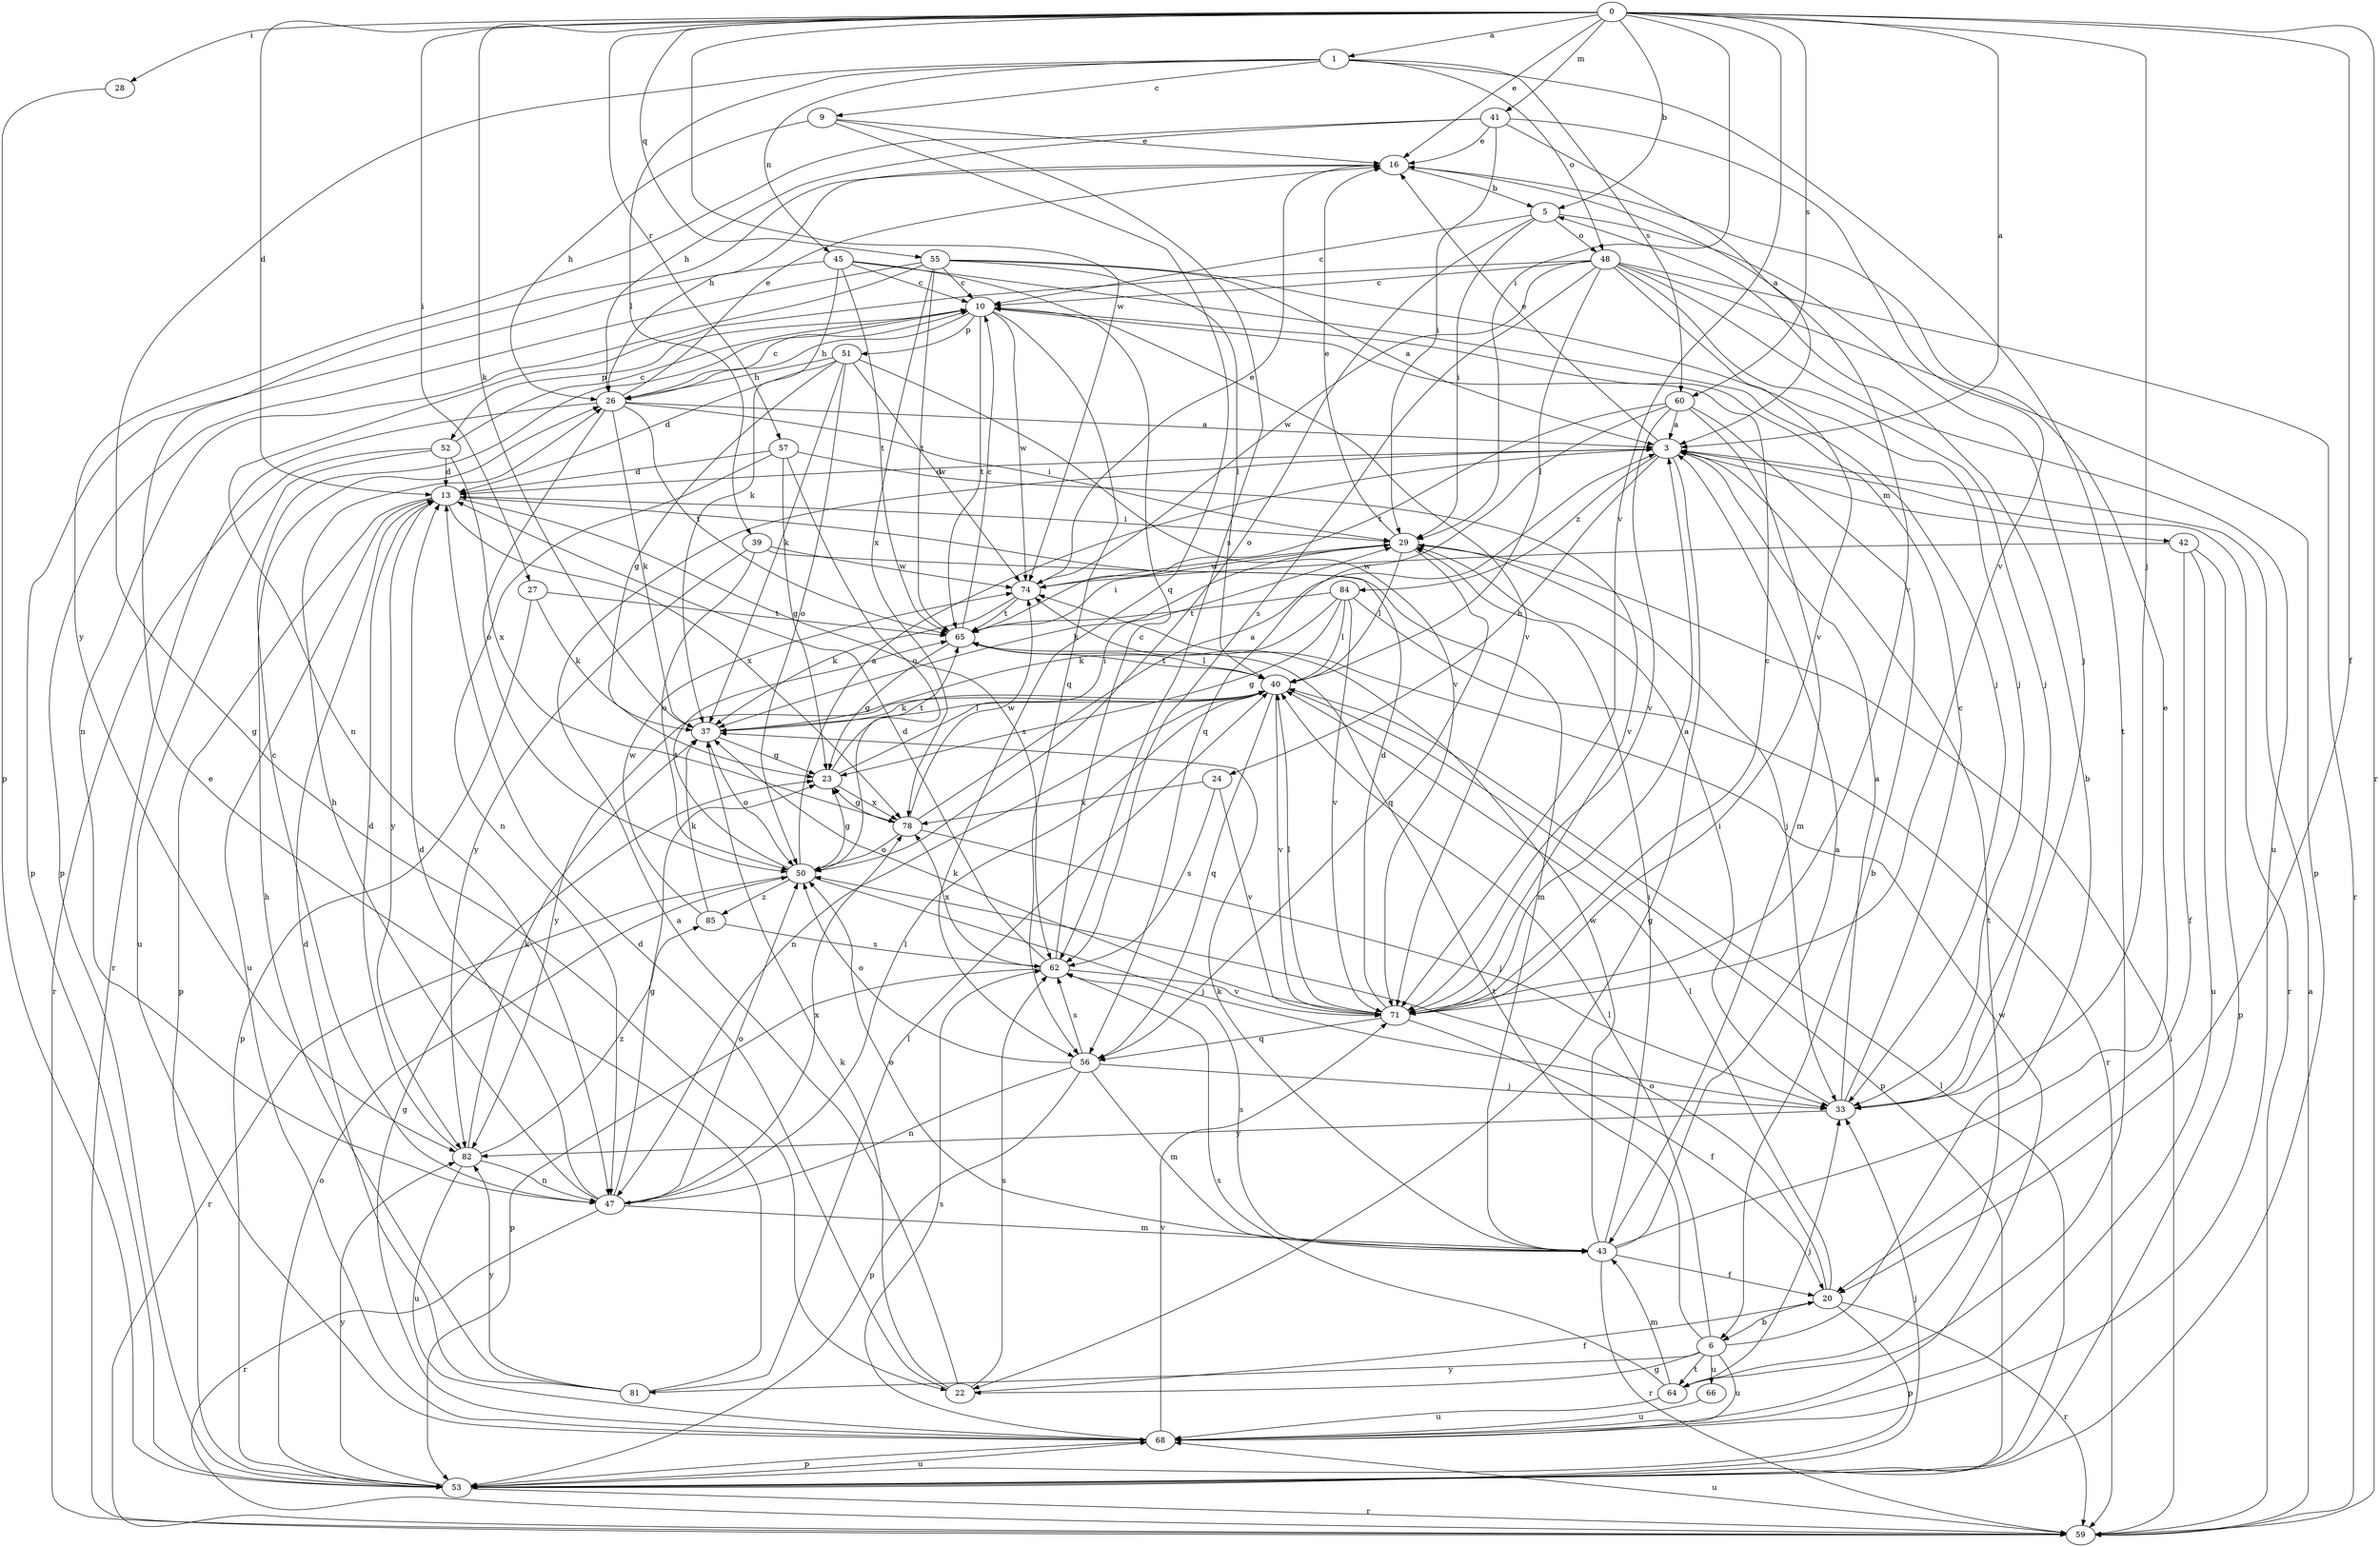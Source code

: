 strict digraph  {
0;
1;
3;
5;
6;
9;
10;
13;
16;
20;
22;
23;
24;
26;
27;
28;
29;
33;
37;
39;
40;
41;
42;
43;
45;
47;
48;
50;
51;
52;
53;
55;
56;
57;
59;
60;
62;
64;
65;
66;
68;
71;
74;
78;
81;
82;
84;
85;
0 -> 1  [label=a];
0 -> 3  [label=a];
0 -> 5  [label=b];
0 -> 13  [label=d];
0 -> 16  [label=e];
0 -> 20  [label=f];
0 -> 27  [label=i];
0 -> 28  [label=i];
0 -> 29  [label=i];
0 -> 33  [label=j];
0 -> 37  [label=k];
0 -> 41  [label=m];
0 -> 55  [label=q];
0 -> 57  [label=r];
0 -> 59  [label=r];
0 -> 60  [label=s];
0 -> 71  [label=v];
0 -> 74  [label=w];
1 -> 9  [label=c];
1 -> 22  [label=g];
1 -> 39  [label=l];
1 -> 45  [label=n];
1 -> 48  [label=o];
1 -> 60  [label=s];
1 -> 64  [label=t];
3 -> 13  [label=d];
3 -> 16  [label=e];
3 -> 22  [label=g];
3 -> 24  [label=h];
3 -> 42  [label=m];
3 -> 59  [label=r];
3 -> 64  [label=t];
3 -> 84  [label=z];
5 -> 10  [label=c];
5 -> 29  [label=i];
5 -> 33  [label=j];
5 -> 48  [label=o];
5 -> 50  [label=o];
6 -> 5  [label=b];
6 -> 22  [label=g];
6 -> 40  [label=l];
6 -> 64  [label=t];
6 -> 65  [label=t];
6 -> 66  [label=u];
6 -> 68  [label=u];
6 -> 81  [label=y];
9 -> 16  [label=e];
9 -> 26  [label=h];
9 -> 56  [label=q];
9 -> 62  [label=s];
10 -> 26  [label=h];
10 -> 51  [label=p];
10 -> 52  [label=p];
10 -> 56  [label=q];
10 -> 65  [label=t];
10 -> 74  [label=w];
13 -> 29  [label=i];
13 -> 53  [label=p];
13 -> 62  [label=s];
13 -> 68  [label=u];
13 -> 78  [label=x];
13 -> 82  [label=y];
16 -> 5  [label=b];
16 -> 26  [label=h];
16 -> 71  [label=v];
20 -> 6  [label=b];
20 -> 40  [label=l];
20 -> 50  [label=o];
20 -> 53  [label=p];
20 -> 59  [label=r];
22 -> 3  [label=a];
22 -> 13  [label=d];
22 -> 20  [label=f];
22 -> 37  [label=k];
22 -> 62  [label=s];
23 -> 29  [label=i];
23 -> 65  [label=t];
23 -> 78  [label=x];
24 -> 62  [label=s];
24 -> 71  [label=v];
24 -> 78  [label=x];
26 -> 3  [label=a];
26 -> 10  [label=c];
26 -> 16  [label=e];
26 -> 29  [label=i];
26 -> 37  [label=k];
26 -> 50  [label=o];
26 -> 59  [label=r];
26 -> 65  [label=t];
27 -> 37  [label=k];
27 -> 53  [label=p];
27 -> 65  [label=t];
28 -> 53  [label=p];
29 -> 16  [label=e];
29 -> 33  [label=j];
29 -> 37  [label=k];
29 -> 40  [label=l];
29 -> 56  [label=q];
29 -> 74  [label=w];
33 -> 3  [label=a];
33 -> 10  [label=c];
33 -> 29  [label=i];
33 -> 82  [label=y];
37 -> 23  [label=g];
37 -> 40  [label=l];
37 -> 50  [label=o];
39 -> 43  [label=m];
39 -> 50  [label=o];
39 -> 74  [label=w];
39 -> 82  [label=y];
40 -> 37  [label=k];
40 -> 47  [label=n];
40 -> 53  [label=p];
40 -> 56  [label=q];
40 -> 65  [label=t];
40 -> 71  [label=v];
40 -> 82  [label=y];
41 -> 3  [label=a];
41 -> 16  [label=e];
41 -> 26  [label=h];
41 -> 29  [label=i];
41 -> 71  [label=v];
41 -> 82  [label=y];
42 -> 20  [label=f];
42 -> 53  [label=p];
42 -> 68  [label=u];
42 -> 74  [label=w];
43 -> 3  [label=a];
43 -> 16  [label=e];
43 -> 20  [label=f];
43 -> 29  [label=i];
43 -> 37  [label=k];
43 -> 50  [label=o];
43 -> 59  [label=r];
43 -> 62  [label=s];
43 -> 74  [label=w];
45 -> 10  [label=c];
45 -> 33  [label=j];
45 -> 37  [label=k];
45 -> 53  [label=p];
45 -> 65  [label=t];
45 -> 71  [label=v];
47 -> 10  [label=c];
47 -> 13  [label=d];
47 -> 23  [label=g];
47 -> 26  [label=h];
47 -> 40  [label=l];
47 -> 43  [label=m];
47 -> 50  [label=o];
47 -> 59  [label=r];
47 -> 78  [label=x];
48 -> 10  [label=c];
48 -> 33  [label=j];
48 -> 40  [label=l];
48 -> 47  [label=n];
48 -> 53  [label=p];
48 -> 59  [label=r];
48 -> 62  [label=s];
48 -> 68  [label=u];
48 -> 71  [label=v];
48 -> 74  [label=w];
50 -> 3  [label=a];
50 -> 23  [label=g];
50 -> 33  [label=j];
50 -> 59  [label=r];
50 -> 65  [label=t];
50 -> 85  [label=z];
51 -> 13  [label=d];
51 -> 23  [label=g];
51 -> 26  [label=h];
51 -> 37  [label=k];
51 -> 50  [label=o];
51 -> 71  [label=v];
51 -> 74  [label=w];
52 -> 10  [label=c];
52 -> 13  [label=d];
52 -> 59  [label=r];
52 -> 68  [label=u];
52 -> 78  [label=x];
53 -> 33  [label=j];
53 -> 40  [label=l];
53 -> 50  [label=o];
53 -> 59  [label=r];
53 -> 68  [label=u];
53 -> 82  [label=y];
55 -> 3  [label=a];
55 -> 10  [label=c];
55 -> 33  [label=j];
55 -> 40  [label=l];
55 -> 47  [label=n];
55 -> 53  [label=p];
55 -> 65  [label=t];
55 -> 78  [label=x];
56 -> 33  [label=j];
56 -> 43  [label=m];
56 -> 47  [label=n];
56 -> 50  [label=o];
56 -> 53  [label=p];
56 -> 62  [label=s];
57 -> 13  [label=d];
57 -> 23  [label=g];
57 -> 47  [label=n];
57 -> 50  [label=o];
57 -> 71  [label=v];
59 -> 3  [label=a];
59 -> 29  [label=i];
59 -> 68  [label=u];
60 -> 3  [label=a];
60 -> 6  [label=b];
60 -> 43  [label=m];
60 -> 56  [label=q];
60 -> 65  [label=t];
60 -> 71  [label=v];
62 -> 10  [label=c];
62 -> 13  [label=d];
62 -> 53  [label=p];
62 -> 71  [label=v];
62 -> 78  [label=x];
64 -> 33  [label=j];
64 -> 43  [label=m];
64 -> 62  [label=s];
64 -> 68  [label=u];
65 -> 10  [label=c];
65 -> 23  [label=g];
65 -> 29  [label=i];
65 -> 40  [label=l];
66 -> 68  [label=u];
68 -> 23  [label=g];
68 -> 53  [label=p];
68 -> 62  [label=s];
68 -> 71  [label=v];
68 -> 74  [label=w];
71 -> 3  [label=a];
71 -> 10  [label=c];
71 -> 13  [label=d];
71 -> 20  [label=f];
71 -> 37  [label=k];
71 -> 40  [label=l];
71 -> 56  [label=q];
74 -> 16  [label=e];
74 -> 37  [label=k];
74 -> 65  [label=t];
78 -> 3  [label=a];
78 -> 23  [label=g];
78 -> 33  [label=j];
78 -> 50  [label=o];
78 -> 74  [label=w];
81 -> 13  [label=d];
81 -> 16  [label=e];
81 -> 26  [label=h];
81 -> 40  [label=l];
81 -> 82  [label=y];
82 -> 13  [label=d];
82 -> 37  [label=k];
82 -> 47  [label=n];
82 -> 68  [label=u];
82 -> 85  [label=z];
84 -> 23  [label=g];
84 -> 37  [label=k];
84 -> 40  [label=l];
84 -> 59  [label=r];
84 -> 65  [label=t];
84 -> 71  [label=v];
85 -> 37  [label=k];
85 -> 62  [label=s];
85 -> 74  [label=w];
}
